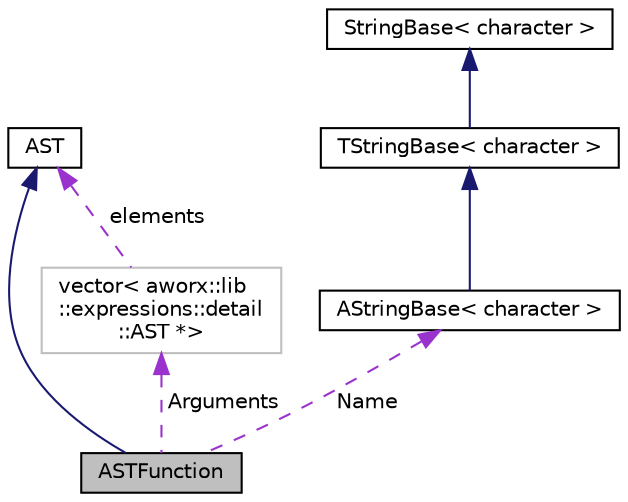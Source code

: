 digraph "ASTFunction"
{
  edge [fontname="Helvetica",fontsize="10",labelfontname="Helvetica",labelfontsize="10"];
  node [fontname="Helvetica",fontsize="10",shape=record];
  Node2 [label="ASTFunction",height=0.2,width=0.4,color="black", fillcolor="grey75", style="filled", fontcolor="black"];
  Node3 -> Node2 [dir="back",color="midnightblue",fontsize="10",style="solid",fontname="Helvetica"];
  Node3 [label="AST",height=0.2,width=0.4,color="black", fillcolor="white", style="filled",URL="$structaworx_1_1lib_1_1expressions_1_1detail_1_1AST.html"];
  Node4 -> Node2 [dir="back",color="darkorchid3",fontsize="10",style="dashed",label=" Arguments" ,fontname="Helvetica"];
  Node4 [label="vector\< aworx::lib\l::expressions::detail\l::AST *\>",height=0.2,width=0.4,color="grey75", fillcolor="white", style="filled"];
  Node3 -> Node4 [dir="back",color="darkorchid3",fontsize="10",style="dashed",label=" elements" ,fontname="Helvetica"];
  Node5 -> Node2 [dir="back",color="darkorchid3",fontsize="10",style="dashed",label=" Name" ,fontname="Helvetica"];
  Node5 [label="AStringBase\< character \>",height=0.2,width=0.4,color="black", fillcolor="white", style="filled",URL="$classaworx_1_1lib_1_1strings_1_1AStringBase.html"];
  Node6 -> Node5 [dir="back",color="midnightblue",fontsize="10",style="solid",fontname="Helvetica"];
  Node6 [label="TStringBase\< character \>",height=0.2,width=0.4,color="black", fillcolor="white", style="filled",URL="$classaworx_1_1lib_1_1strings_1_1TStringBase.html"];
  Node7 -> Node6 [dir="back",color="midnightblue",fontsize="10",style="solid",fontname="Helvetica"];
  Node7 [label="StringBase\< character \>",height=0.2,width=0.4,color="black", fillcolor="white", style="filled",URL="$classaworx_1_1lib_1_1strings_1_1StringBase.html"];
}
